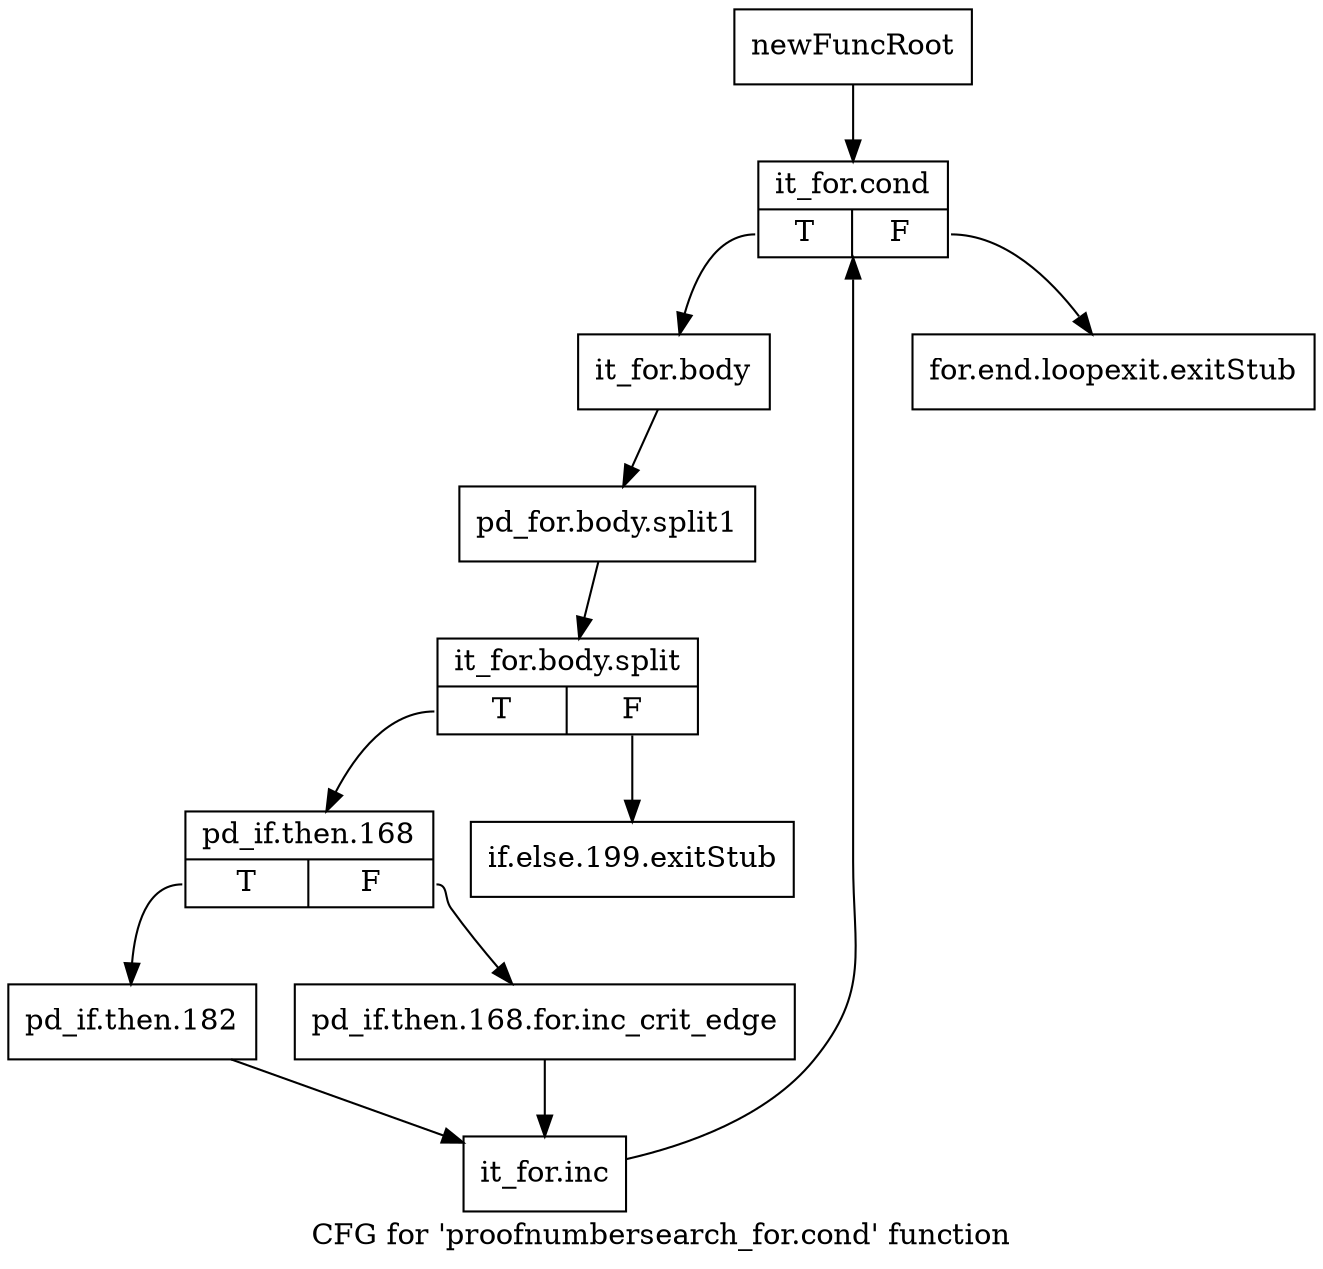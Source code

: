 digraph "CFG for 'proofnumbersearch_for.cond' function" {
	label="CFG for 'proofnumbersearch_for.cond' function";

	Node0x10dc100 [shape=record,label="{newFuncRoot}"];
	Node0x10dc100 -> Node0x10dc640;
	Node0x10dc150 [shape=record,label="{for.end.loopexit.exitStub}"];
	Node0x10dc1a0 [shape=record,label="{if.else.199.exitStub}"];
	Node0x10dc640 [shape=record,label="{it_for.cond|{<s0>T|<s1>F}}"];
	Node0x10dc640:s0 -> Node0x10dc690;
	Node0x10dc640:s1 -> Node0x10dc150;
	Node0x10dc690 [shape=record,label="{it_for.body}"];
	Node0x10dc690 -> Node0x12a9360;
	Node0x12a9360 [shape=record,label="{pd_for.body.split1}"];
	Node0x12a9360 -> Node0x128cee0;
	Node0x128cee0 [shape=record,label="{it_for.body.split|{<s0>T|<s1>F}}"];
	Node0x128cee0:s0 -> Node0x10dc6e0;
	Node0x128cee0:s1 -> Node0x10dc1a0;
	Node0x10dc6e0 [shape=record,label="{pd_if.then.168|{<s0>T|<s1>F}}"];
	Node0x10dc6e0:s0 -> Node0x10dc780;
	Node0x10dc6e0:s1 -> Node0x10dc730;
	Node0x10dc730 [shape=record,label="{pd_if.then.168.for.inc_crit_edge}"];
	Node0x10dc730 -> Node0x10dc7d0;
	Node0x10dc780 [shape=record,label="{pd_if.then.182}"];
	Node0x10dc780 -> Node0x10dc7d0;
	Node0x10dc7d0 [shape=record,label="{it_for.inc}"];
	Node0x10dc7d0 -> Node0x10dc640;
}
